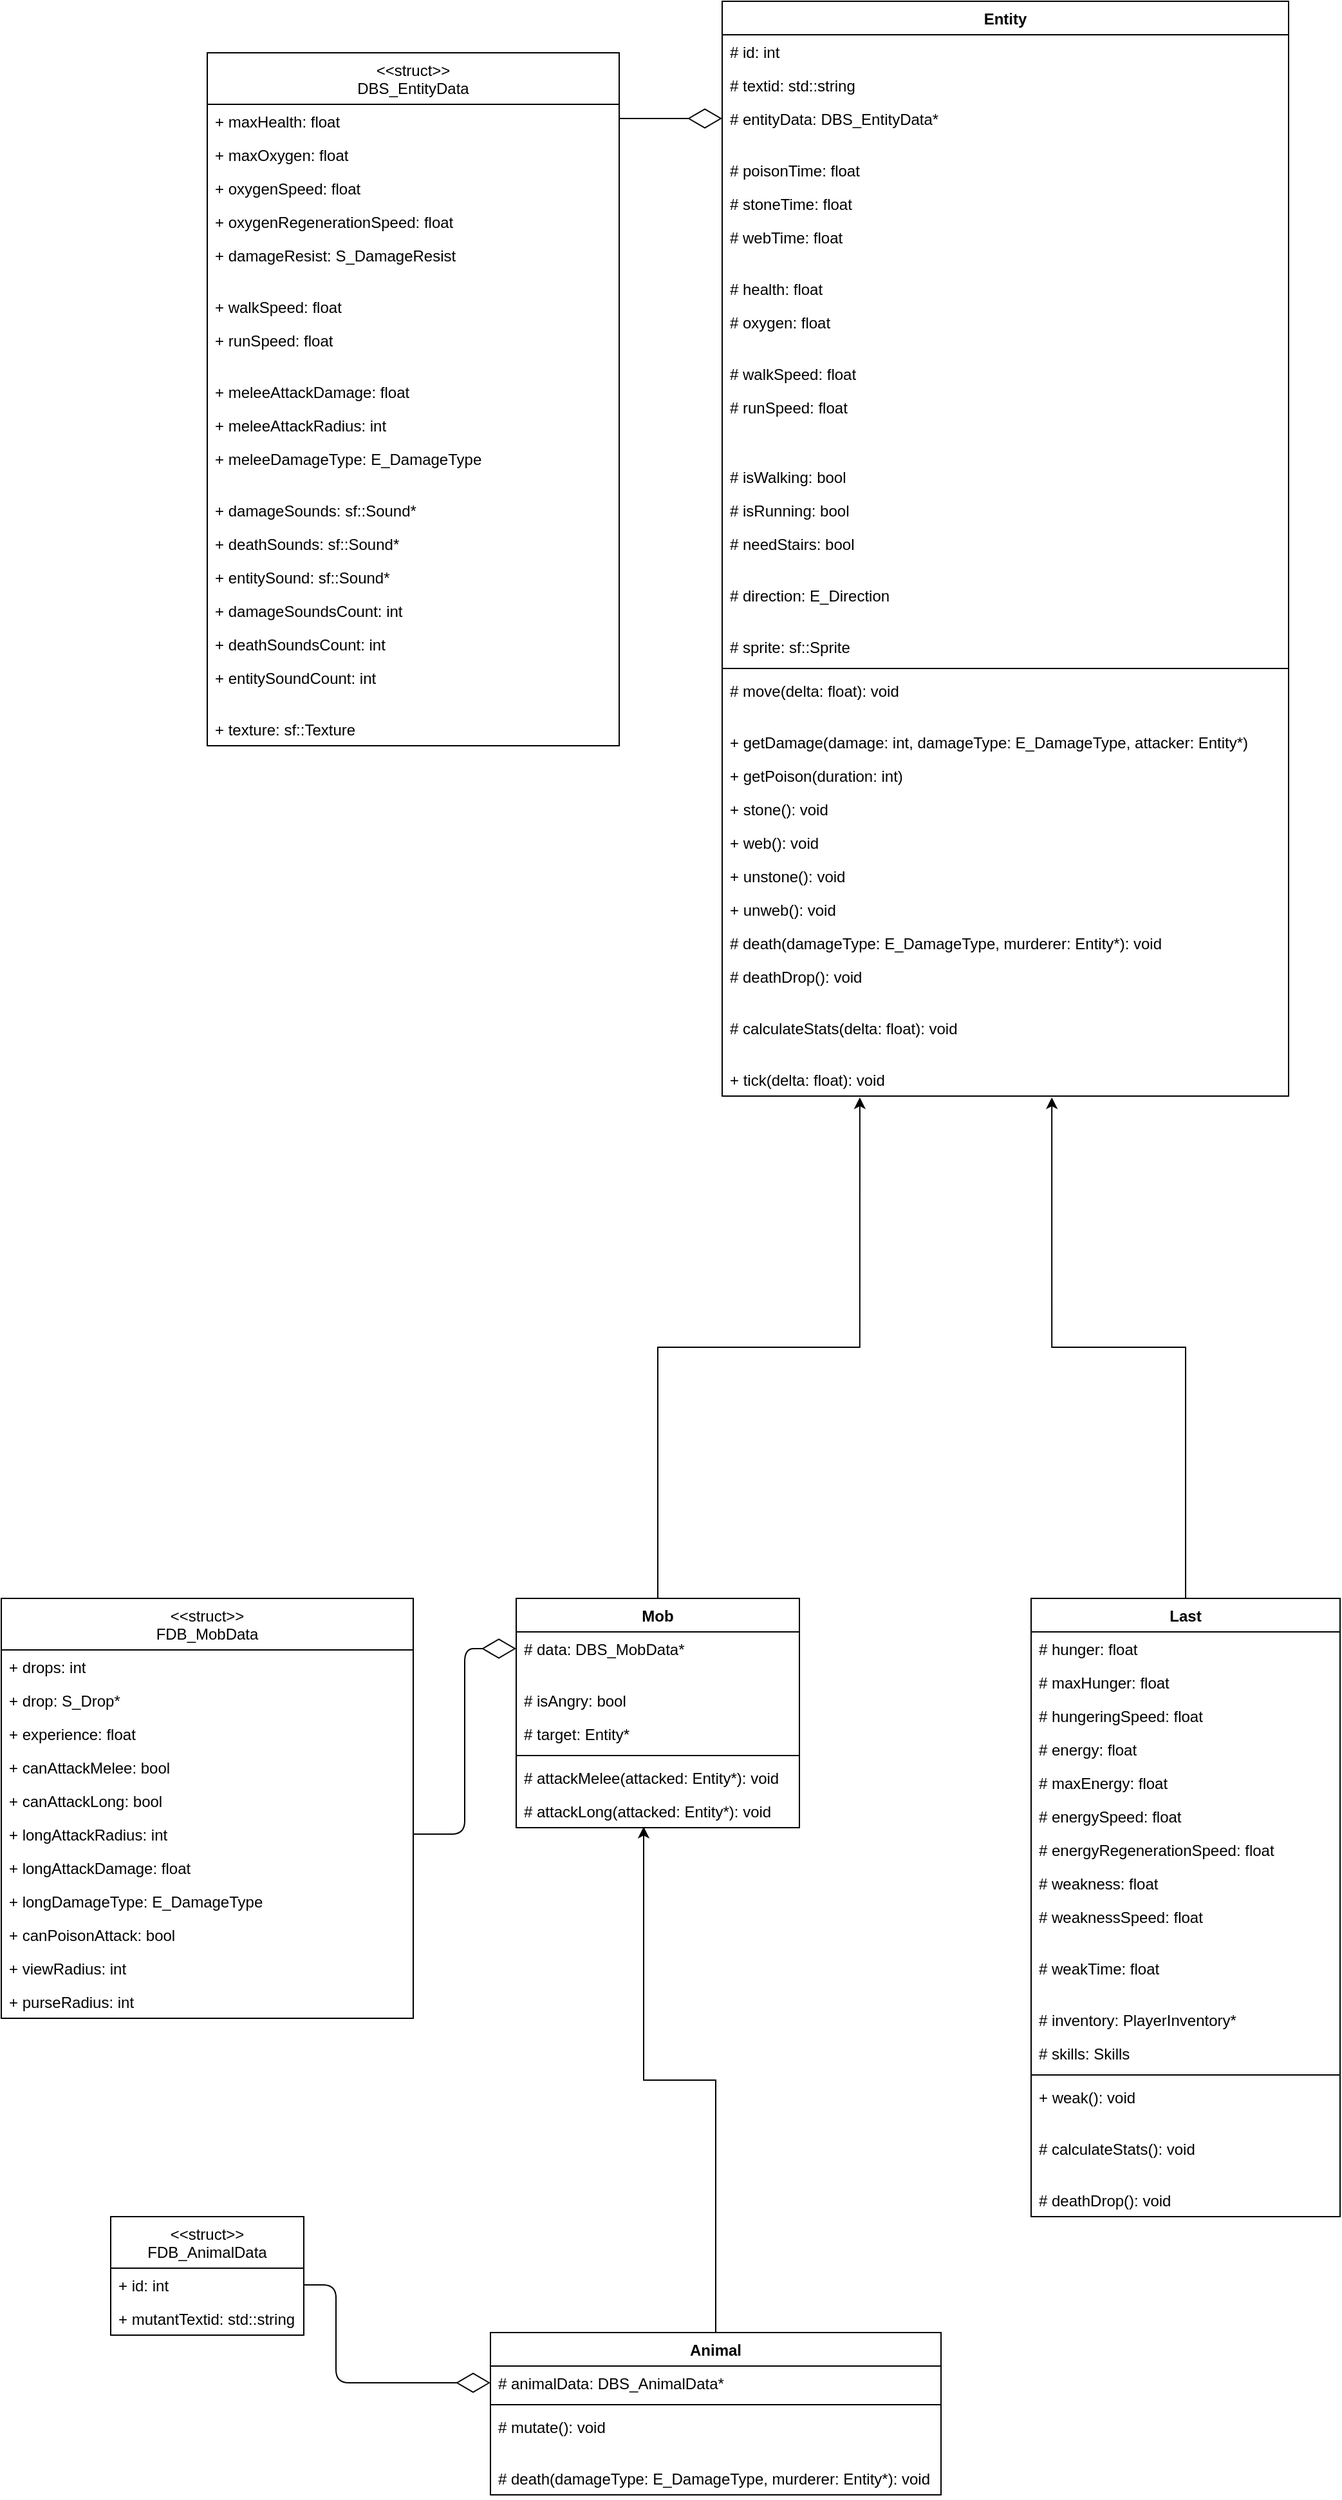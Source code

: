 <mxfile version="12.9.9" type="device" pages="3"><diagram id="_9gddcBnUzKAtEYIfAxv" name="Entity"><mxGraphModel dx="2121" dy="591" grid="1" gridSize="10" guides="1" tooltips="1" connect="1" arrows="1" fold="1" page="1" pageScale="1" pageWidth="827" pageHeight="1169" math="0" shadow="0"><root><mxCell id="0"/><mxCell id="1" parent="0"/><mxCell id="7t-PMfstpezNoTPkG2zE-1" value="Entity" style="swimlane;fontStyle=1;align=center;verticalAlign=top;childLayout=stackLayout;horizontal=1;startSize=26;horizontalStack=0;resizeParent=1;resizeParentMax=0;resizeLast=0;collapsible=1;marginBottom=0;" parent="1" vertex="1"><mxGeometry x="320" y="160" width="440" height="850" as="geometry"><mxRectangle x="320" y="160" width="70" height="26" as="alternateBounds"/></mxGeometry></mxCell><mxCell id="hd_nXquDpJFemwTDc_3k-4" value="# id: int" style="text;strokeColor=none;fillColor=none;align=left;verticalAlign=top;spacingLeft=4;spacingRight=4;overflow=hidden;rotatable=0;points=[[0,0.5],[1,0.5]];portConstraint=eastwest;" parent="7t-PMfstpezNoTPkG2zE-1" vertex="1"><mxGeometry y="26" width="440" height="26" as="geometry"/></mxCell><mxCell id="hd_nXquDpJFemwTDc_3k-5" value="# textid: std::string" style="text;strokeColor=none;fillColor=none;align=left;verticalAlign=top;spacingLeft=4;spacingRight=4;overflow=hidden;rotatable=0;points=[[0,0.5],[1,0.5]];portConstraint=eastwest;" parent="7t-PMfstpezNoTPkG2zE-1" vertex="1"><mxGeometry y="52" width="440" height="26" as="geometry"/></mxCell><mxCell id="hd_nXquDpJFemwTDc_3k-8" value="# entityData: DBS_EntityData*" style="text;strokeColor=none;fillColor=none;align=left;verticalAlign=top;spacingLeft=4;spacingRight=4;overflow=hidden;rotatable=0;points=[[0,0.5],[1,0.5]];portConstraint=eastwest;" parent="7t-PMfstpezNoTPkG2zE-1" vertex="1"><mxGeometry y="78" width="440" height="26" as="geometry"/></mxCell><mxCell id="hd_nXquDpJFemwTDc_3k-6" value="" style="text;strokeColor=none;fillColor=none;align=left;verticalAlign=middle;spacingTop=-1;spacingLeft=4;spacingRight=4;rotatable=0;labelPosition=right;points=[];portConstraint=eastwest;" parent="7t-PMfstpezNoTPkG2zE-1" vertex="1"><mxGeometry y="104" width="440" height="14" as="geometry"/></mxCell><mxCell id="hd_nXquDpJFemwTDc_3k-7" value="# poisonTime: float" style="text;strokeColor=none;fillColor=none;align=left;verticalAlign=top;spacingLeft=4;spacingRight=4;overflow=hidden;rotatable=0;points=[[0,0.5],[1,0.5]];portConstraint=eastwest;" parent="7t-PMfstpezNoTPkG2zE-1" vertex="1"><mxGeometry y="118" width="440" height="26" as="geometry"/></mxCell><mxCell id="NjON-T6MCV3ADSHAIsuZ-22" value="# stoneTime: float" style="text;strokeColor=none;fillColor=none;align=left;verticalAlign=top;spacingLeft=4;spacingRight=4;overflow=hidden;rotatable=0;points=[[0,0.5],[1,0.5]];portConstraint=eastwest;" parent="7t-PMfstpezNoTPkG2zE-1" vertex="1"><mxGeometry y="144" width="440" height="26" as="geometry"/></mxCell><mxCell id="NjON-T6MCV3ADSHAIsuZ-23" value="# webTime: float" style="text;strokeColor=none;fillColor=none;align=left;verticalAlign=top;spacingLeft=4;spacingRight=4;overflow=hidden;rotatable=0;points=[[0,0.5],[1,0.5]];portConstraint=eastwest;" parent="7t-PMfstpezNoTPkG2zE-1" vertex="1"><mxGeometry y="170" width="440" height="26" as="geometry"/></mxCell><mxCell id="hd_nXquDpJFemwTDc_3k-9" value="" style="text;strokeColor=none;fillColor=none;align=left;verticalAlign=middle;spacingTop=-1;spacingLeft=4;spacingRight=4;rotatable=0;labelPosition=right;points=[];portConstraint=eastwest;" parent="7t-PMfstpezNoTPkG2zE-1" vertex="1"><mxGeometry y="196" width="440" height="14" as="geometry"/></mxCell><mxCell id="hd_nXquDpJFemwTDc_3k-12" value="# health: float" style="text;strokeColor=none;fillColor=none;align=left;verticalAlign=top;spacingLeft=4;spacingRight=4;overflow=hidden;rotatable=0;points=[[0,0.5],[1,0.5]];portConstraint=eastwest;" parent="7t-PMfstpezNoTPkG2zE-1" vertex="1"><mxGeometry y="210" width="440" height="26" as="geometry"/></mxCell><mxCell id="hd_nXquDpJFemwTDc_3k-13" value="# oxygen: float" style="text;strokeColor=none;fillColor=none;align=left;verticalAlign=top;spacingLeft=4;spacingRight=4;overflow=hidden;rotatable=0;points=[[0,0.5],[1,0.5]];portConstraint=eastwest;" parent="7t-PMfstpezNoTPkG2zE-1" vertex="1"><mxGeometry y="236" width="440" height="26" as="geometry"/></mxCell><mxCell id="hd_nXquDpJFemwTDc_3k-18" value="" style="text;strokeColor=none;fillColor=none;align=left;verticalAlign=middle;spacingTop=-1;spacingLeft=4;spacingRight=4;rotatable=0;labelPosition=right;points=[];portConstraint=eastwest;" parent="7t-PMfstpezNoTPkG2zE-1" vertex="1"><mxGeometry y="262" width="440" height="14" as="geometry"/></mxCell><mxCell id="hd_nXquDpJFemwTDc_3k-19" value="# walkSpeed: float" style="text;strokeColor=none;fillColor=none;align=left;verticalAlign=top;spacingLeft=4;spacingRight=4;overflow=hidden;rotatable=0;points=[[0,0.5],[1,0.5]];portConstraint=eastwest;" parent="7t-PMfstpezNoTPkG2zE-1" vertex="1"><mxGeometry y="276" width="440" height="26" as="geometry"/></mxCell><mxCell id="hd_nXquDpJFemwTDc_3k-20" value="# runSpeed: float" style="text;strokeColor=none;fillColor=none;align=left;verticalAlign=top;spacingLeft=4;spacingRight=4;overflow=hidden;rotatable=0;points=[[0,0.5],[1,0.5]];portConstraint=eastwest;" parent="7t-PMfstpezNoTPkG2zE-1" vertex="1"><mxGeometry y="302" width="440" height="26" as="geometry"/></mxCell><mxCell id="hd_nXquDpJFemwTDc_3k-21" value="" style="text;strokeColor=none;fillColor=none;align=left;verticalAlign=middle;spacingTop=-1;spacingLeft=4;spacingRight=4;rotatable=0;labelPosition=right;points=[];portConstraint=eastwest;" parent="7t-PMfstpezNoTPkG2zE-1" vertex="1"><mxGeometry y="328" width="440" height="14" as="geometry"/></mxCell><mxCell id="hd_nXquDpJFemwTDc_3k-24" value="" style="text;strokeColor=none;fillColor=none;align=left;verticalAlign=middle;spacingTop=-1;spacingLeft=4;spacingRight=4;rotatable=0;labelPosition=right;points=[];portConstraint=eastwest;" parent="7t-PMfstpezNoTPkG2zE-1" vertex="1"><mxGeometry y="342" width="440" height="14" as="geometry"/></mxCell><mxCell id="hd_nXquDpJFemwTDc_3k-23" value="# isWalking: bool" style="text;strokeColor=none;fillColor=none;align=left;verticalAlign=top;spacingLeft=4;spacingRight=4;overflow=hidden;rotatable=0;points=[[0,0.5],[1,0.5]];portConstraint=eastwest;" parent="7t-PMfstpezNoTPkG2zE-1" vertex="1"><mxGeometry y="356" width="440" height="26" as="geometry"/></mxCell><mxCell id="hd_nXquDpJFemwTDc_3k-25" value="# isRunning: bool" style="text;strokeColor=none;fillColor=none;align=left;verticalAlign=top;spacingLeft=4;spacingRight=4;overflow=hidden;rotatable=0;points=[[0,0.5],[1,0.5]];portConstraint=eastwest;" parent="7t-PMfstpezNoTPkG2zE-1" vertex="1"><mxGeometry y="382" width="440" height="26" as="geometry"/></mxCell><mxCell id="hd_nXquDpJFemwTDc_3k-26" value="# needStairs: bool" style="text;strokeColor=none;fillColor=none;align=left;verticalAlign=top;spacingLeft=4;spacingRight=4;overflow=hidden;rotatable=0;points=[[0,0.5],[1,0.5]];portConstraint=eastwest;" parent="7t-PMfstpezNoTPkG2zE-1" vertex="1"><mxGeometry y="408" width="440" height="26" as="geometry"/></mxCell><mxCell id="hd_nXquDpJFemwTDc_3k-27" value="" style="text;strokeColor=none;fillColor=none;align=left;verticalAlign=middle;spacingTop=-1;spacingLeft=4;spacingRight=4;rotatable=0;labelPosition=right;points=[];portConstraint=eastwest;" parent="7t-PMfstpezNoTPkG2zE-1" vertex="1"><mxGeometry y="434" width="440" height="14" as="geometry"/></mxCell><mxCell id="hd_nXquDpJFemwTDc_3k-31" value="# direction: E_Direction" style="text;strokeColor=none;fillColor=none;align=left;verticalAlign=top;spacingLeft=4;spacingRight=4;overflow=hidden;rotatable=0;points=[[0,0.5],[1,0.5]];portConstraint=eastwest;" parent="7t-PMfstpezNoTPkG2zE-1" vertex="1"><mxGeometry y="448" width="440" height="26" as="geometry"/></mxCell><mxCell id="hd_nXquDpJFemwTDc_3k-33" value="" style="text;strokeColor=none;fillColor=none;align=left;verticalAlign=middle;spacingTop=-1;spacingLeft=4;spacingRight=4;rotatable=0;labelPosition=right;points=[];portConstraint=eastwest;" parent="7t-PMfstpezNoTPkG2zE-1" vertex="1"><mxGeometry y="474" width="440" height="14" as="geometry"/></mxCell><mxCell id="hd_nXquDpJFemwTDc_3k-39" value="# sprite: sf::Sprite" style="text;strokeColor=none;fillColor=none;align=left;verticalAlign=top;spacingLeft=4;spacingRight=4;overflow=hidden;rotatable=0;points=[[0,0.5],[1,0.5]];portConstraint=eastwest;" parent="7t-PMfstpezNoTPkG2zE-1" vertex="1"><mxGeometry y="488" width="440" height="26" as="geometry"/></mxCell><mxCell id="7t-PMfstpezNoTPkG2zE-3" value="" style="line;strokeWidth=1;fillColor=none;align=left;verticalAlign=middle;spacingTop=-1;spacingLeft=3;spacingRight=3;rotatable=0;labelPosition=right;points=[];portConstraint=eastwest;" parent="7t-PMfstpezNoTPkG2zE-1" vertex="1"><mxGeometry y="514" width="440" height="8" as="geometry"/></mxCell><mxCell id="hd_nXquDpJFemwTDc_3k-40" value="# move(delta: float): void" style="text;strokeColor=none;fillColor=none;align=left;verticalAlign=top;spacingLeft=4;spacingRight=4;overflow=hidden;rotatable=0;points=[[0,0.5],[1,0.5]];portConstraint=eastwest;" parent="7t-PMfstpezNoTPkG2zE-1" vertex="1"><mxGeometry y="522" width="440" height="26" as="geometry"/></mxCell><mxCell id="hd_nXquDpJFemwTDc_3k-41" value="" style="text;strokeColor=none;fillColor=none;align=left;verticalAlign=middle;spacingTop=-1;spacingLeft=4;spacingRight=4;rotatable=0;labelPosition=right;points=[];portConstraint=eastwest;" parent="7t-PMfstpezNoTPkG2zE-1" vertex="1"><mxGeometry y="548" width="440" height="14" as="geometry"/></mxCell><mxCell id="hd_nXquDpJFemwTDc_3k-42" value="+ getDamage(damage: int, damageType: E_DamageType, attacker: Entity*)" style="text;strokeColor=none;fillColor=none;align=left;verticalAlign=top;spacingLeft=4;spacingRight=4;overflow=hidden;rotatable=0;points=[[0,0.5],[1,0.5]];portConstraint=eastwest;" parent="7t-PMfstpezNoTPkG2zE-1" vertex="1"><mxGeometry y="562" width="440" height="26" as="geometry"/></mxCell><mxCell id="hd_nXquDpJFemwTDc_3k-43" value="+ getPoison(duration: int)" style="text;strokeColor=none;fillColor=none;align=left;verticalAlign=top;spacingLeft=4;spacingRight=4;overflow=hidden;rotatable=0;points=[[0,0.5],[1,0.5]];portConstraint=eastwest;" parent="7t-PMfstpezNoTPkG2zE-1" vertex="1"><mxGeometry y="588" width="440" height="26" as="geometry"/></mxCell><mxCell id="hd_nXquDpJFemwTDc_3k-45" value="+ stone(): void" style="text;strokeColor=none;fillColor=none;align=left;verticalAlign=top;spacingLeft=4;spacingRight=4;overflow=hidden;rotatable=0;points=[[0,0.5],[1,0.5]];portConstraint=eastwest;" parent="7t-PMfstpezNoTPkG2zE-1" vertex="1"><mxGeometry y="614" width="440" height="26" as="geometry"/></mxCell><mxCell id="hd_nXquDpJFemwTDc_3k-46" value="+ web(): void" style="text;strokeColor=none;fillColor=none;align=left;verticalAlign=top;spacingLeft=4;spacingRight=4;overflow=hidden;rotatable=0;points=[[0,0.5],[1,0.5]];portConstraint=eastwest;" parent="7t-PMfstpezNoTPkG2zE-1" vertex="1"><mxGeometry y="640" width="440" height="26" as="geometry"/></mxCell><mxCell id="hd_nXquDpJFemwTDc_3k-47" value="+ unstone(): void" style="text;strokeColor=none;fillColor=none;align=left;verticalAlign=top;spacingLeft=4;spacingRight=4;overflow=hidden;rotatable=0;points=[[0,0.5],[1,0.5]];portConstraint=eastwest;" parent="7t-PMfstpezNoTPkG2zE-1" vertex="1"><mxGeometry y="666" width="440" height="26" as="geometry"/></mxCell><mxCell id="hd_nXquDpJFemwTDc_3k-48" value="+ unweb(): void" style="text;strokeColor=none;fillColor=none;align=left;verticalAlign=top;spacingLeft=4;spacingRight=4;overflow=hidden;rotatable=0;points=[[0,0.5],[1,0.5]];portConstraint=eastwest;" parent="7t-PMfstpezNoTPkG2zE-1" vertex="1"><mxGeometry y="692" width="440" height="26" as="geometry"/></mxCell><mxCell id="hd_nXquDpJFemwTDc_3k-49" value="# death(damageType: E_DamageType, murderer: Entity*): void" style="text;strokeColor=none;fillColor=none;align=left;verticalAlign=top;spacingLeft=4;spacingRight=4;overflow=hidden;rotatable=0;points=[[0,0.5],[1,0.5]];portConstraint=eastwest;" parent="7t-PMfstpezNoTPkG2zE-1" vertex="1"><mxGeometry y="718" width="440" height="26" as="geometry"/></mxCell><mxCell id="hd_nXquDpJFemwTDc_3k-50" value="# deathDrop(): void" style="text;strokeColor=none;fillColor=none;align=left;verticalAlign=top;spacingLeft=4;spacingRight=4;overflow=hidden;rotatable=0;points=[[0,0.5],[1,0.5]];portConstraint=eastwest;" parent="7t-PMfstpezNoTPkG2zE-1" vertex="1"><mxGeometry y="744" width="440" height="26" as="geometry"/></mxCell><mxCell id="hd_nXquDpJFemwTDc_3k-52" value="" style="text;strokeColor=none;fillColor=none;align=left;verticalAlign=middle;spacingTop=-1;spacingLeft=4;spacingRight=4;rotatable=0;labelPosition=right;points=[];portConstraint=eastwest;" parent="7t-PMfstpezNoTPkG2zE-1" vertex="1"><mxGeometry y="770" width="440" height="14" as="geometry"/></mxCell><mxCell id="hd_nXquDpJFemwTDc_3k-72" value="# calculateStats(delta: float): void" style="text;strokeColor=none;fillColor=none;align=left;verticalAlign=top;spacingLeft=4;spacingRight=4;overflow=hidden;rotatable=0;points=[[0,0.5],[1,0.5]];portConstraint=eastwest;" parent="7t-PMfstpezNoTPkG2zE-1" vertex="1"><mxGeometry y="784" width="440" height="26" as="geometry"/></mxCell><mxCell id="NjON-T6MCV3ADSHAIsuZ-20" value="" style="text;strokeColor=none;fillColor=none;align=left;verticalAlign=middle;spacingTop=-1;spacingLeft=4;spacingRight=4;rotatable=0;labelPosition=right;points=[];portConstraint=eastwest;" parent="7t-PMfstpezNoTPkG2zE-1" vertex="1"><mxGeometry y="810" width="440" height="14" as="geometry"/></mxCell><mxCell id="NjON-T6MCV3ADSHAIsuZ-21" value="+ tick(delta: float): void" style="text;strokeColor=none;fillColor=none;align=left;verticalAlign=top;spacingLeft=4;spacingRight=4;overflow=hidden;rotatable=0;points=[[0,0.5],[1,0.5]];portConstraint=eastwest;" parent="7t-PMfstpezNoTPkG2zE-1" vertex="1"><mxGeometry y="824" width="440" height="26" as="geometry"/></mxCell><mxCell id="hd_nXquDpJFemwTDc_3k-68" style="edgeStyle=orthogonalEdgeStyle;rounded=0;orthogonalLoop=1;jettySize=auto;html=1;entryX=0.582;entryY=1.038;entryDx=0;entryDy=0;entryPerimeter=0;" parent="1" source="CssJKFhs9q9UilkPrXlm-1" target="NjON-T6MCV3ADSHAIsuZ-21" edge="1"><mxGeometry relative="1" as="geometry"><mxPoint x="576" y="1060" as="targetPoint"/></mxGeometry></mxCell><mxCell id="NjON-T6MCV3ADSHAIsuZ-1" value="&lt;&lt;struct&gt;&gt;&#10;DBS_EntityData" style="swimlane;fontStyle=0;childLayout=stackLayout;horizontal=1;startSize=40;fillColor=none;horizontalStack=0;resizeParent=1;resizeParentMax=0;resizeLast=0;collapsible=1;marginBottom=0;" parent="1" vertex="1"><mxGeometry x="-80" y="200" width="320" height="538" as="geometry"/></mxCell><mxCell id="NjON-T6MCV3ADSHAIsuZ-2" value="+ maxHealth: float" style="text;strokeColor=none;fillColor=none;align=left;verticalAlign=top;spacingLeft=4;spacingRight=4;overflow=hidden;rotatable=0;points=[[0,0.5],[1,0.5]];portConstraint=eastwest;" parent="NjON-T6MCV3ADSHAIsuZ-1" vertex="1"><mxGeometry y="40" width="320" height="26" as="geometry"/></mxCell><mxCell id="NjON-T6MCV3ADSHAIsuZ-3" value="+ maxOxygen: float" style="text;strokeColor=none;fillColor=none;align=left;verticalAlign=top;spacingLeft=4;spacingRight=4;overflow=hidden;rotatable=0;points=[[0,0.5],[1,0.5]];portConstraint=eastwest;" parent="NjON-T6MCV3ADSHAIsuZ-1" vertex="1"><mxGeometry y="66" width="320" height="26" as="geometry"/></mxCell><mxCell id="NjON-T6MCV3ADSHAIsuZ-4" value="+ oxygenSpeed: float" style="text;strokeColor=none;fillColor=none;align=left;verticalAlign=top;spacingLeft=4;spacingRight=4;overflow=hidden;rotatable=0;points=[[0,0.5],[1,0.5]];portConstraint=eastwest;" parent="NjON-T6MCV3ADSHAIsuZ-1" vertex="1"><mxGeometry y="92" width="320" height="26" as="geometry"/></mxCell><mxCell id="NjON-T6MCV3ADSHAIsuZ-5" value="+ oxygenRegenerationSpeed: float" style="text;strokeColor=none;fillColor=none;align=left;verticalAlign=top;spacingLeft=4;spacingRight=4;overflow=hidden;rotatable=0;points=[[0,0.5],[1,0.5]];portConstraint=eastwest;" parent="NjON-T6MCV3ADSHAIsuZ-1" vertex="1"><mxGeometry y="118" width="320" height="26" as="geometry"/></mxCell><mxCell id="NjON-T6MCV3ADSHAIsuZ-6" value="+ damageResist: S_DamageResist" style="text;strokeColor=none;fillColor=none;align=left;verticalAlign=top;spacingLeft=4;spacingRight=4;overflow=hidden;rotatable=0;points=[[0,0.5],[1,0.5]];portConstraint=eastwest;" parent="NjON-T6MCV3ADSHAIsuZ-1" vertex="1"><mxGeometry y="144" width="320" height="26" as="geometry"/></mxCell><mxCell id="NjON-T6MCV3ADSHAIsuZ-13" value="" style="text;strokeColor=none;fillColor=none;align=left;verticalAlign=middle;spacingTop=-1;spacingLeft=4;spacingRight=4;rotatable=0;labelPosition=right;points=[];portConstraint=eastwest;" parent="NjON-T6MCV3ADSHAIsuZ-1" vertex="1"><mxGeometry y="170" width="320" height="14" as="geometry"/></mxCell><mxCell id="NjON-T6MCV3ADSHAIsuZ-7" value="+ walkSpeed: float" style="text;strokeColor=none;fillColor=none;align=left;verticalAlign=top;spacingLeft=4;spacingRight=4;overflow=hidden;rotatable=0;points=[[0,0.5],[1,0.5]];portConstraint=eastwest;" parent="NjON-T6MCV3ADSHAIsuZ-1" vertex="1"><mxGeometry y="184" width="320" height="26" as="geometry"/></mxCell><mxCell id="NjON-T6MCV3ADSHAIsuZ-8" value="+ runSpeed: float" style="text;strokeColor=none;fillColor=none;align=left;verticalAlign=top;spacingLeft=4;spacingRight=4;overflow=hidden;rotatable=0;points=[[0,0.5],[1,0.5]];portConstraint=eastwest;" parent="NjON-T6MCV3ADSHAIsuZ-1" vertex="1"><mxGeometry y="210" width="320" height="26" as="geometry"/></mxCell><mxCell id="NjON-T6MCV3ADSHAIsuZ-14" value="" style="text;strokeColor=none;fillColor=none;align=left;verticalAlign=middle;spacingTop=-1;spacingLeft=4;spacingRight=4;rotatable=0;labelPosition=right;points=[];portConstraint=eastwest;" parent="NjON-T6MCV3ADSHAIsuZ-1" vertex="1"><mxGeometry y="236" width="320" height="14" as="geometry"/></mxCell><mxCell id="NjON-T6MCV3ADSHAIsuZ-9" value="+ meleeAttackDamage: float" style="text;strokeColor=none;fillColor=none;align=left;verticalAlign=top;spacingLeft=4;spacingRight=4;overflow=hidden;rotatable=0;points=[[0,0.5],[1,0.5]];portConstraint=eastwest;" parent="NjON-T6MCV3ADSHAIsuZ-1" vertex="1"><mxGeometry y="250" width="320" height="26" as="geometry"/></mxCell><mxCell id="ve8ZLu9y7T4b4Ra7RAJk-6" value="+ meleeAttackRadius: int" style="text;strokeColor=none;fillColor=none;align=left;verticalAlign=top;spacingLeft=4;spacingRight=4;overflow=hidden;rotatable=0;points=[[0,0.5],[1,0.5]];portConstraint=eastwest;" parent="NjON-T6MCV3ADSHAIsuZ-1" vertex="1"><mxGeometry y="276" width="320" height="26" as="geometry"/></mxCell><mxCell id="ve8ZLu9y7T4b4Ra7RAJk-7" value="+ meleeDamageType: E_DamageType" style="text;strokeColor=none;fillColor=none;align=left;verticalAlign=top;spacingLeft=4;spacingRight=4;overflow=hidden;rotatable=0;points=[[0,0.5],[1,0.5]];portConstraint=eastwest;" parent="NjON-T6MCV3ADSHAIsuZ-1" vertex="1"><mxGeometry y="302" width="320" height="26" as="geometry"/></mxCell><mxCell id="NjON-T6MCV3ADSHAIsuZ-15" value="" style="text;strokeColor=none;fillColor=none;align=left;verticalAlign=middle;spacingTop=-1;spacingLeft=4;spacingRight=4;rotatable=0;labelPosition=right;points=[];portConstraint=eastwest;" parent="NjON-T6MCV3ADSHAIsuZ-1" vertex="1"><mxGeometry y="328" width="320" height="14" as="geometry"/></mxCell><mxCell id="NjON-T6MCV3ADSHAIsuZ-10" value="+ damageSounds: sf::Sound*" style="text;strokeColor=none;fillColor=none;align=left;verticalAlign=top;spacingLeft=4;spacingRight=4;overflow=hidden;rotatable=0;points=[[0,0.5],[1,0.5]];portConstraint=eastwest;" parent="NjON-T6MCV3ADSHAIsuZ-1" vertex="1"><mxGeometry y="342" width="320" height="26" as="geometry"/></mxCell><mxCell id="NjON-T6MCV3ADSHAIsuZ-11" value="+ deathSounds: sf::Sound*" style="text;strokeColor=none;fillColor=none;align=left;verticalAlign=top;spacingLeft=4;spacingRight=4;overflow=hidden;rotatable=0;points=[[0,0.5],[1,0.5]];portConstraint=eastwest;" parent="NjON-T6MCV3ADSHAIsuZ-1" vertex="1"><mxGeometry y="368" width="320" height="26" as="geometry"/></mxCell><mxCell id="NjON-T6MCV3ADSHAIsuZ-12" value="+ entitySound: sf::Sound*" style="text;strokeColor=none;fillColor=none;align=left;verticalAlign=top;spacingLeft=4;spacingRight=4;overflow=hidden;rotatable=0;points=[[0,0.5],[1,0.5]];portConstraint=eastwest;" parent="NjON-T6MCV3ADSHAIsuZ-1" vertex="1"><mxGeometry y="394" width="320" height="26" as="geometry"/></mxCell><mxCell id="NjON-T6MCV3ADSHAIsuZ-16" value="+ damageSoundsCount: int" style="text;strokeColor=none;fillColor=none;align=left;verticalAlign=top;spacingLeft=4;spacingRight=4;overflow=hidden;rotatable=0;points=[[0,0.5],[1,0.5]];portConstraint=eastwest;" parent="NjON-T6MCV3ADSHAIsuZ-1" vertex="1"><mxGeometry y="420" width="320" height="26" as="geometry"/></mxCell><mxCell id="NjON-T6MCV3ADSHAIsuZ-18" value="+ deathSoundsCount: int" style="text;strokeColor=none;fillColor=none;align=left;verticalAlign=top;spacingLeft=4;spacingRight=4;overflow=hidden;rotatable=0;points=[[0,0.5],[1,0.5]];portConstraint=eastwest;" parent="NjON-T6MCV3ADSHAIsuZ-1" vertex="1"><mxGeometry y="446" width="320" height="26" as="geometry"/></mxCell><mxCell id="NjON-T6MCV3ADSHAIsuZ-17" value="+ entitySoundCount: int" style="text;strokeColor=none;fillColor=none;align=left;verticalAlign=top;spacingLeft=4;spacingRight=4;overflow=hidden;rotatable=0;points=[[0,0.5],[1,0.5]];portConstraint=eastwest;" parent="NjON-T6MCV3ADSHAIsuZ-1" vertex="1"><mxGeometry y="472" width="320" height="26" as="geometry"/></mxCell><mxCell id="ve8ZLu9y7T4b4Ra7RAJk-1" value="" style="text;strokeColor=none;fillColor=none;align=left;verticalAlign=middle;spacingTop=-1;spacingLeft=4;spacingRight=4;rotatable=0;labelPosition=right;points=[];portConstraint=eastwest;" parent="NjON-T6MCV3ADSHAIsuZ-1" vertex="1"><mxGeometry y="498" width="320" height="14" as="geometry"/></mxCell><mxCell id="ve8ZLu9y7T4b4Ra7RAJk-2" value="+ texture: sf::Texture" style="text;strokeColor=none;fillColor=none;align=left;verticalAlign=top;spacingLeft=4;spacingRight=4;overflow=hidden;rotatable=0;points=[[0,0.5],[1,0.5]];portConstraint=eastwest;" parent="NjON-T6MCV3ADSHAIsuZ-1" vertex="1"><mxGeometry y="512" width="320" height="26" as="geometry"/></mxCell><mxCell id="CssJKFhs9q9UilkPrXlm-1" value="Last" style="swimlane;fontStyle=1;align=center;verticalAlign=top;childLayout=stackLayout;horizontal=1;startSize=26;horizontalStack=0;resizeParent=1;resizeParentMax=0;resizeLast=0;collapsible=1;marginBottom=0;" parent="1" vertex="1"><mxGeometry x="560" y="1400" width="240" height="480" as="geometry"><mxRectangle x="560" y="1400" width="60" height="26" as="alternateBounds"/></mxGeometry></mxCell><mxCell id="hd_nXquDpJFemwTDc_3k-54" value="# hunger: float" style="text;strokeColor=none;fillColor=none;align=left;verticalAlign=top;spacingLeft=4;spacingRight=4;overflow=hidden;rotatable=0;points=[[0,0.5],[1,0.5]];portConstraint=eastwest;" parent="CssJKFhs9q9UilkPrXlm-1" vertex="1"><mxGeometry y="26" width="240" height="26" as="geometry"/></mxCell><mxCell id="hd_nXquDpJFemwTDc_3k-56" value="# maxHunger: float" style="text;strokeColor=none;fillColor=none;align=left;verticalAlign=top;spacingLeft=4;spacingRight=4;overflow=hidden;rotatable=0;points=[[0,0.5],[1,0.5]];portConstraint=eastwest;" parent="CssJKFhs9q9UilkPrXlm-1" vertex="1"><mxGeometry y="52" width="240" height="26" as="geometry"/></mxCell><mxCell id="hd_nXquDpJFemwTDc_3k-59" value="# hungeringSpeed: float" style="text;strokeColor=none;fillColor=none;align=left;verticalAlign=top;spacingLeft=4;spacingRight=4;overflow=hidden;rotatable=0;points=[[0,0.5],[1,0.5]];portConstraint=eastwest;" parent="CssJKFhs9q9UilkPrXlm-1" vertex="1"><mxGeometry y="78" width="240" height="26" as="geometry"/></mxCell><mxCell id="hd_nXquDpJFemwTDc_3k-55" value="# energy: float" style="text;strokeColor=none;fillColor=none;align=left;verticalAlign=top;spacingLeft=4;spacingRight=4;overflow=hidden;rotatable=0;points=[[0,0.5],[1,0.5]];portConstraint=eastwest;" parent="CssJKFhs9q9UilkPrXlm-1" vertex="1"><mxGeometry y="104" width="240" height="26" as="geometry"/></mxCell><mxCell id="hd_nXquDpJFemwTDc_3k-58" value="# maxEnergy: float" style="text;strokeColor=none;fillColor=none;align=left;verticalAlign=top;spacingLeft=4;spacingRight=4;overflow=hidden;rotatable=0;points=[[0,0.5],[1,0.5]];portConstraint=eastwest;" parent="CssJKFhs9q9UilkPrXlm-1" vertex="1"><mxGeometry y="130" width="240" height="26" as="geometry"/></mxCell><mxCell id="hd_nXquDpJFemwTDc_3k-60" value="# energySpeed: float" style="text;strokeColor=none;fillColor=none;align=left;verticalAlign=top;spacingLeft=4;spacingRight=4;overflow=hidden;rotatable=0;points=[[0,0.5],[1,0.5]];portConstraint=eastwest;" parent="CssJKFhs9q9UilkPrXlm-1" vertex="1"><mxGeometry y="156" width="240" height="26" as="geometry"/></mxCell><mxCell id="hd_nXquDpJFemwTDc_3k-62" value="# energyRegenerationSpeed: float" style="text;strokeColor=none;fillColor=none;align=left;verticalAlign=top;spacingLeft=4;spacingRight=4;overflow=hidden;rotatable=0;points=[[0,0.5],[1,0.5]];portConstraint=eastwest;" parent="CssJKFhs9q9UilkPrXlm-1" vertex="1"><mxGeometry y="182" width="240" height="26" as="geometry"/></mxCell><mxCell id="hd_nXquDpJFemwTDc_3k-57" value="# weakness: float" style="text;strokeColor=none;fillColor=none;align=left;verticalAlign=top;spacingLeft=4;spacingRight=4;overflow=hidden;rotatable=0;points=[[0,0.5],[1,0.5]];portConstraint=eastwest;" parent="CssJKFhs9q9UilkPrXlm-1" vertex="1"><mxGeometry y="208" width="240" height="26" as="geometry"/></mxCell><mxCell id="hd_nXquDpJFemwTDc_3k-61" value="# weaknessSpeed: float" style="text;strokeColor=none;fillColor=none;align=left;verticalAlign=top;spacingLeft=4;spacingRight=4;overflow=hidden;rotatable=0;points=[[0,0.5],[1,0.5]];portConstraint=eastwest;" parent="CssJKFhs9q9UilkPrXlm-1" vertex="1"><mxGeometry y="234" width="240" height="26" as="geometry"/></mxCell><mxCell id="NjON-T6MCV3ADSHAIsuZ-24" value="" style="text;strokeColor=none;fillColor=none;align=left;verticalAlign=middle;spacingTop=-1;spacingLeft=4;spacingRight=4;rotatable=0;labelPosition=right;points=[];portConstraint=eastwest;" parent="CssJKFhs9q9UilkPrXlm-1" vertex="1"><mxGeometry y="260" width="240" height="14" as="geometry"/></mxCell><mxCell id="NjON-T6MCV3ADSHAIsuZ-25" value="# weakTime: float" style="text;strokeColor=none;fillColor=none;align=left;verticalAlign=top;spacingLeft=4;spacingRight=4;overflow=hidden;rotatable=0;points=[[0,0.5],[1,0.5]];portConstraint=eastwest;" parent="CssJKFhs9q9UilkPrXlm-1" vertex="1"><mxGeometry y="274" width="240" height="26" as="geometry"/></mxCell><mxCell id="hd_nXquDpJFemwTDc_3k-63" value="" style="text;strokeColor=none;fillColor=none;align=left;verticalAlign=middle;spacingTop=-1;spacingLeft=4;spacingRight=4;rotatable=0;labelPosition=right;points=[];portConstraint=eastwest;" parent="CssJKFhs9q9UilkPrXlm-1" vertex="1"><mxGeometry y="300" width="240" height="14" as="geometry"/></mxCell><mxCell id="hd_nXquDpJFemwTDc_3k-64" value="# inventory: PlayerInventory*" style="text;strokeColor=none;fillColor=none;align=left;verticalAlign=top;spacingLeft=4;spacingRight=4;overflow=hidden;rotatable=0;points=[[0,0.5],[1,0.5]];portConstraint=eastwest;" parent="CssJKFhs9q9UilkPrXlm-1" vertex="1"><mxGeometry y="314" width="240" height="26" as="geometry"/></mxCell><mxCell id="hd_nXquDpJFemwTDc_3k-65" value="# skills: Skills" style="text;strokeColor=none;fillColor=none;align=left;verticalAlign=top;spacingLeft=4;spacingRight=4;overflow=hidden;rotatable=0;points=[[0,0.5],[1,0.5]];portConstraint=eastwest;" parent="CssJKFhs9q9UilkPrXlm-1" vertex="1"><mxGeometry y="340" width="240" height="26" as="geometry"/></mxCell><mxCell id="CssJKFhs9q9UilkPrXlm-3" value="" style="line;strokeWidth=1;fillColor=none;align=left;verticalAlign=middle;spacingTop=-1;spacingLeft=3;spacingRight=3;rotatable=0;labelPosition=right;points=[];portConstraint=eastwest;" parent="CssJKFhs9q9UilkPrXlm-1" vertex="1"><mxGeometry y="366" width="240" height="8" as="geometry"/></mxCell><mxCell id="hd_nXquDpJFemwTDc_3k-73" value="+ weak(): void" style="text;strokeColor=none;fillColor=none;align=left;verticalAlign=top;spacingLeft=4;spacingRight=4;overflow=hidden;rotatable=0;points=[[0,0.5],[1,0.5]];portConstraint=eastwest;" parent="CssJKFhs9q9UilkPrXlm-1" vertex="1"><mxGeometry y="374" width="240" height="26" as="geometry"/></mxCell><mxCell id="hd_nXquDpJFemwTDc_3k-74" value="" style="text;strokeColor=none;fillColor=none;align=left;verticalAlign=middle;spacingTop=-1;spacingLeft=4;spacingRight=4;rotatable=0;labelPosition=right;points=[];portConstraint=eastwest;" parent="CssJKFhs9q9UilkPrXlm-1" vertex="1"><mxGeometry y="400" width="240" height="14" as="geometry"/></mxCell><mxCell id="hd_nXquDpJFemwTDc_3k-75" value="# calculateStats(): void" style="text;strokeColor=none;fillColor=none;align=left;verticalAlign=top;spacingLeft=4;spacingRight=4;overflow=hidden;rotatable=0;points=[[0,0.5],[1,0.5]];portConstraint=eastwest;" parent="CssJKFhs9q9UilkPrXlm-1" vertex="1"><mxGeometry y="414" width="240" height="26" as="geometry"/></mxCell><mxCell id="hd_nXquDpJFemwTDc_3k-76" value="" style="text;strokeColor=none;fillColor=none;align=left;verticalAlign=middle;spacingTop=-1;spacingLeft=4;spacingRight=4;rotatable=0;labelPosition=right;points=[];portConstraint=eastwest;" parent="CssJKFhs9q9UilkPrXlm-1" vertex="1"><mxGeometry y="440" width="240" height="14" as="geometry"/></mxCell><mxCell id="hd_nXquDpJFemwTDc_3k-77" value="# deathDrop(): void" style="text;strokeColor=none;fillColor=none;align=left;verticalAlign=top;spacingLeft=4;spacingRight=4;overflow=hidden;rotatable=0;points=[[0,0.5],[1,0.5]];portConstraint=eastwest;" parent="CssJKFhs9q9UilkPrXlm-1" vertex="1"><mxGeometry y="454" width="240" height="26" as="geometry"/></mxCell><mxCell id="ArutptteiilbTRvIP2GF-9" style="edgeStyle=orthogonalEdgeStyle;rounded=0;orthogonalLoop=1;jettySize=auto;html=1;exitX=0.5;exitY=0;exitDx=0;exitDy=0;entryX=0.243;entryY=1.038;entryDx=0;entryDy=0;entryPerimeter=0;" parent="1" source="ArutptteiilbTRvIP2GF-1" target="NjON-T6MCV3ADSHAIsuZ-21" edge="1"><mxGeometry relative="1" as="geometry"><mxPoint x="427" y="1050" as="targetPoint"/></mxGeometry></mxCell><mxCell id="ArutptteiilbTRvIP2GF-1" value="Mob" style="swimlane;fontStyle=1;align=center;verticalAlign=top;childLayout=stackLayout;horizontal=1;startSize=26;horizontalStack=0;resizeParent=1;resizeParentMax=0;resizeLast=0;collapsible=1;marginBottom=0;" parent="1" vertex="1"><mxGeometry x="160" y="1400" width="220" height="178" as="geometry"/></mxCell><mxCell id="ArutptteiilbTRvIP2GF-2" value="# data: DBS_MobData*" style="text;strokeColor=none;fillColor=none;align=left;verticalAlign=top;spacingLeft=4;spacingRight=4;overflow=hidden;rotatable=0;points=[[0,0.5],[1,0.5]];portConstraint=eastwest;" parent="ArutptteiilbTRvIP2GF-1" vertex="1"><mxGeometry y="26" width="220" height="26" as="geometry"/></mxCell><mxCell id="ArutptteiilbTRvIP2GF-5" value="" style="text;strokeColor=none;fillColor=none;align=left;verticalAlign=middle;spacingTop=-1;spacingLeft=4;spacingRight=4;rotatable=0;labelPosition=right;points=[];portConstraint=eastwest;" parent="ArutptteiilbTRvIP2GF-1" vertex="1"><mxGeometry y="52" width="220" height="14" as="geometry"/></mxCell><mxCell id="ArutptteiilbTRvIP2GF-6" value="# isAngry: bool" style="text;strokeColor=none;fillColor=none;align=left;verticalAlign=top;spacingLeft=4;spacingRight=4;overflow=hidden;rotatable=0;points=[[0,0.5],[1,0.5]];portConstraint=eastwest;" parent="ArutptteiilbTRvIP2GF-1" vertex="1"><mxGeometry y="66" width="220" height="26" as="geometry"/></mxCell><mxCell id="ArutptteiilbTRvIP2GF-7" value="# target: Entity*" style="text;strokeColor=none;fillColor=none;align=left;verticalAlign=top;spacingLeft=4;spacingRight=4;overflow=hidden;rotatable=0;points=[[0,0.5],[1,0.5]];portConstraint=eastwest;" parent="ArutptteiilbTRvIP2GF-1" vertex="1"><mxGeometry y="92" width="220" height="26" as="geometry"/></mxCell><mxCell id="ArutptteiilbTRvIP2GF-3" value="" style="line;strokeWidth=1;fillColor=none;align=left;verticalAlign=middle;spacingTop=-1;spacingLeft=3;spacingRight=3;rotatable=0;labelPosition=right;points=[];portConstraint=eastwest;" parent="ArutptteiilbTRvIP2GF-1" vertex="1"><mxGeometry y="118" width="220" height="8" as="geometry"/></mxCell><mxCell id="ArutptteiilbTRvIP2GF-4" value="# attackMelee(attacked: Entity*): void" style="text;strokeColor=none;fillColor=none;align=left;verticalAlign=top;spacingLeft=4;spacingRight=4;overflow=hidden;rotatable=0;points=[[0,0.5],[1,0.5]];portConstraint=eastwest;" parent="ArutptteiilbTRvIP2GF-1" vertex="1"><mxGeometry y="126" width="220" height="26" as="geometry"/></mxCell><mxCell id="ArutptteiilbTRvIP2GF-8" value="# attackLong(attacked: Entity*): void" style="text;strokeColor=none;fillColor=none;align=left;verticalAlign=top;spacingLeft=4;spacingRight=4;overflow=hidden;rotatable=0;points=[[0,0.5],[1,0.5]];portConstraint=eastwest;" parent="ArutptteiilbTRvIP2GF-1" vertex="1"><mxGeometry y="152" width="220" height="26" as="geometry"/></mxCell><mxCell id="5PjnMEGrvgo6paG95Ifc-1" value="&lt;&lt;struct&gt;&gt;&#10;FDB_MobData" style="swimlane;fontStyle=0;childLayout=stackLayout;horizontal=1;startSize=40;fillColor=none;horizontalStack=0;resizeParent=1;resizeParentMax=0;resizeLast=0;collapsible=1;marginBottom=0;" parent="1" vertex="1"><mxGeometry x="-240" y="1400" width="320" height="326" as="geometry"/></mxCell><mxCell id="ve8ZLu9y7T4b4Ra7RAJk-3" value="+ drops: int" style="text;strokeColor=none;fillColor=none;align=left;verticalAlign=top;spacingLeft=4;spacingRight=4;overflow=hidden;rotatable=0;points=[[0,0.5],[1,0.5]];portConstraint=eastwest;" parent="5PjnMEGrvgo6paG95Ifc-1" vertex="1"><mxGeometry y="40" width="320" height="26" as="geometry"/></mxCell><mxCell id="5PjnMEGrvgo6paG95Ifc-2" value="+ drop: S_Drop*" style="text;strokeColor=none;fillColor=none;align=left;verticalAlign=top;spacingLeft=4;spacingRight=4;overflow=hidden;rotatable=0;points=[[0,0.5],[1,0.5]];portConstraint=eastwest;" parent="5PjnMEGrvgo6paG95Ifc-1" vertex="1"><mxGeometry y="66" width="320" height="26" as="geometry"/></mxCell><mxCell id="5PjnMEGrvgo6paG95Ifc-3" value="+ experience: float" style="text;strokeColor=none;fillColor=none;align=left;verticalAlign=top;spacingLeft=4;spacingRight=4;overflow=hidden;rotatable=0;points=[[0,0.5],[1,0.5]];portConstraint=eastwest;" parent="5PjnMEGrvgo6paG95Ifc-1" vertex="1"><mxGeometry y="92" width="320" height="26" as="geometry"/></mxCell><mxCell id="5PjnMEGrvgo6paG95Ifc-4" value="+ canAttackMelee: bool" style="text;strokeColor=none;fillColor=none;align=left;verticalAlign=top;spacingLeft=4;spacingRight=4;overflow=hidden;rotatable=0;points=[[0,0.5],[1,0.5]];portConstraint=eastwest;" parent="5PjnMEGrvgo6paG95Ifc-1" vertex="1"><mxGeometry y="118" width="320" height="26" as="geometry"/></mxCell><mxCell id="5PjnMEGrvgo6paG95Ifc-5" value="+ canAttackLong: bool" style="text;strokeColor=none;fillColor=none;align=left;verticalAlign=top;spacingLeft=4;spacingRight=4;overflow=hidden;rotatable=0;points=[[0,0.5],[1,0.5]];portConstraint=eastwest;" parent="5PjnMEGrvgo6paG95Ifc-1" vertex="1"><mxGeometry y="144" width="320" height="26" as="geometry"/></mxCell><mxCell id="5PjnMEGrvgo6paG95Ifc-6" value="+ longAttackRadius: int" style="text;strokeColor=none;fillColor=none;align=left;verticalAlign=top;spacingLeft=4;spacingRight=4;overflow=hidden;rotatable=0;points=[[0,0.5],[1,0.5]];portConstraint=eastwest;" parent="5PjnMEGrvgo6paG95Ifc-1" vertex="1"><mxGeometry y="170" width="320" height="26" as="geometry"/></mxCell><mxCell id="5PjnMEGrvgo6paG95Ifc-7" value="+ longAttackDamage: float" style="text;strokeColor=none;fillColor=none;align=left;verticalAlign=top;spacingLeft=4;spacingRight=4;overflow=hidden;rotatable=0;points=[[0,0.5],[1,0.5]];portConstraint=eastwest;" parent="5PjnMEGrvgo6paG95Ifc-1" vertex="1"><mxGeometry y="196" width="320" height="26" as="geometry"/></mxCell><mxCell id="5PjnMEGrvgo6paG95Ifc-9" value="+ longDamageType: E_DamageType" style="text;strokeColor=none;fillColor=none;align=left;verticalAlign=top;spacingLeft=4;spacingRight=4;overflow=hidden;rotatable=0;points=[[0,0.5],[1,0.5]];portConstraint=eastwest;" parent="5PjnMEGrvgo6paG95Ifc-1" vertex="1"><mxGeometry y="222" width="320" height="26" as="geometry"/></mxCell><mxCell id="5PjnMEGrvgo6paG95Ifc-8" value="+ canPoisonAttack: bool" style="text;strokeColor=none;fillColor=none;align=left;verticalAlign=top;spacingLeft=4;spacingRight=4;overflow=hidden;rotatable=0;points=[[0,0.5],[1,0.5]];portConstraint=eastwest;" parent="5PjnMEGrvgo6paG95Ifc-1" vertex="1"><mxGeometry y="248" width="320" height="26" as="geometry"/></mxCell><mxCell id="5PjnMEGrvgo6paG95Ifc-11" value="+ viewRadius: int" style="text;strokeColor=none;fillColor=none;align=left;verticalAlign=top;spacingLeft=4;spacingRight=4;overflow=hidden;rotatable=0;points=[[0,0.5],[1,0.5]];portConstraint=eastwest;" parent="5PjnMEGrvgo6paG95Ifc-1" vertex="1"><mxGeometry y="274" width="320" height="26" as="geometry"/></mxCell><mxCell id="5PjnMEGrvgo6paG95Ifc-12" value="+ purseRadius: int" style="text;strokeColor=none;fillColor=none;align=left;verticalAlign=top;spacingLeft=4;spacingRight=4;overflow=hidden;rotatable=0;points=[[0,0.5],[1,0.5]];portConstraint=eastwest;" parent="5PjnMEGrvgo6paG95Ifc-1" vertex="1"><mxGeometry y="300" width="320" height="26" as="geometry"/></mxCell><mxCell id="5PjnMEGrvgo6paG95Ifc-13" value="" style="endArrow=diamondThin;endFill=0;endSize=24;html=1;exitX=1;exitY=0.5;exitDx=0;exitDy=0;entryX=0;entryY=0.5;entryDx=0;entryDy=0;" parent="1" source="5PjnMEGrvgo6paG95Ifc-6" target="ArutptteiilbTRvIP2GF-2" edge="1"><mxGeometry width="160" relative="1" as="geometry"><mxPoint x="70" y="1590" as="sourcePoint"/><mxPoint x="230" y="1590" as="targetPoint"/><Array as="points"><mxPoint x="120" y="1583"/><mxPoint x="120" y="1439"/></Array></mxGeometry></mxCell><mxCell id="NjON-T6MCV3ADSHAIsuZ-19" value="" style="endArrow=diamondThin;endFill=0;endSize=24;html=1;entryX=0;entryY=0.5;entryDx=0;entryDy=0;" parent="1" target="hd_nXquDpJFemwTDc_3k-8" edge="1"><mxGeometry width="160" relative="1" as="geometry"><mxPoint x="240" y="251" as="sourcePoint"/><mxPoint x="360" y="440" as="targetPoint"/></mxGeometry></mxCell><mxCell id="yhbEFfD_wvufHwFEQUwL-7" style="edgeStyle=orthogonalEdgeStyle;rounded=0;orthogonalLoop=1;jettySize=auto;html=1;exitX=0.5;exitY=0;exitDx=0;exitDy=0;entryX=0.45;entryY=0.971;entryDx=0;entryDy=0;entryPerimeter=0;" edge="1" parent="1" source="yhbEFfD_wvufHwFEQUwL-1" target="ArutptteiilbTRvIP2GF-8"><mxGeometry relative="1" as="geometry"/></mxCell><mxCell id="yhbEFfD_wvufHwFEQUwL-1" value="Animal" style="swimlane;fontStyle=1;align=center;verticalAlign=top;childLayout=stackLayout;horizontal=1;startSize=26;horizontalStack=0;resizeParent=1;resizeParentMax=0;resizeLast=0;collapsible=1;marginBottom=0;" vertex="1" parent="1"><mxGeometry x="140" y="1970" width="350" height="126" as="geometry"/></mxCell><mxCell id="yhbEFfD_wvufHwFEQUwL-2" value="# animalData: DBS_AnimalData*" style="text;strokeColor=none;fillColor=none;align=left;verticalAlign=top;spacingLeft=4;spacingRight=4;overflow=hidden;rotatable=0;points=[[0,0.5],[1,0.5]];portConstraint=eastwest;" vertex="1" parent="yhbEFfD_wvufHwFEQUwL-1"><mxGeometry y="26" width="350" height="26" as="geometry"/></mxCell><mxCell id="yhbEFfD_wvufHwFEQUwL-3" value="" style="line;strokeWidth=1;fillColor=none;align=left;verticalAlign=middle;spacingTop=-1;spacingLeft=3;spacingRight=3;rotatable=0;labelPosition=right;points=[];portConstraint=eastwest;" vertex="1" parent="yhbEFfD_wvufHwFEQUwL-1"><mxGeometry y="52" width="350" height="8" as="geometry"/></mxCell><mxCell id="yhbEFfD_wvufHwFEQUwL-4" value="# mutate(): void" style="text;strokeColor=none;fillColor=none;align=left;verticalAlign=top;spacingLeft=4;spacingRight=4;overflow=hidden;rotatable=0;points=[[0,0.5],[1,0.5]];portConstraint=eastwest;" vertex="1" parent="yhbEFfD_wvufHwFEQUwL-1"><mxGeometry y="60" width="350" height="26" as="geometry"/></mxCell><mxCell id="yhbEFfD_wvufHwFEQUwL-5" value="" style="text;strokeColor=none;fillColor=none;align=left;verticalAlign=middle;spacingTop=-1;spacingLeft=4;spacingRight=4;rotatable=0;labelPosition=right;points=[];portConstraint=eastwest;" vertex="1" parent="yhbEFfD_wvufHwFEQUwL-1"><mxGeometry y="86" width="350" height="14" as="geometry"/></mxCell><mxCell id="yhbEFfD_wvufHwFEQUwL-6" value="# death(damageType: E_DamageType, murderer: Entity*): void" style="text;strokeColor=none;fillColor=none;align=left;verticalAlign=top;spacingLeft=4;spacingRight=4;overflow=hidden;rotatable=0;points=[[0,0.5],[1,0.5]];portConstraint=eastwest;" vertex="1" parent="yhbEFfD_wvufHwFEQUwL-1"><mxGeometry y="100" width="350" height="26" as="geometry"/></mxCell><mxCell id="yhbEFfD_wvufHwFEQUwL-20" value="" style="endArrow=diamondThin;endFill=0;endSize=24;html=1;entryX=0;entryY=0.5;entryDx=0;entryDy=0;exitX=1;exitY=0.5;exitDx=0;exitDy=0;" edge="1" parent="1" source="yhbEFfD_wvufHwFEQUwL-18" target="yhbEFfD_wvufHwFEQUwL-2"><mxGeometry width="160" relative="1" as="geometry"><mxPoint x="20" y="2009" as="sourcePoint"/><mxPoint x="250" y="1920" as="targetPoint"/><Array as="points"><mxPoint x="20" y="1933"/><mxPoint x="20" y="2009"/></Array></mxGeometry></mxCell><mxCell id="yhbEFfD_wvufHwFEQUwL-8" value="&lt;&lt;struct&gt;&gt;&#10;FDB_AnimalData" style="swimlane;fontStyle=0;childLayout=stackLayout;horizontal=1;startSize=40;fillColor=none;horizontalStack=0;resizeParent=1;resizeParentMax=0;resizeLast=0;collapsible=1;marginBottom=0;" vertex="1" parent="1"><mxGeometry x="-155" y="1880" width="150" height="92" as="geometry"/></mxCell><mxCell id="yhbEFfD_wvufHwFEQUwL-18" value="+ id: int" style="text;strokeColor=none;fillColor=none;align=left;verticalAlign=top;spacingLeft=4;spacingRight=4;overflow=hidden;rotatable=0;points=[[0,0.5],[1,0.5]];portConstraint=eastwest;" vertex="1" parent="yhbEFfD_wvufHwFEQUwL-8"><mxGeometry y="40" width="150" height="26" as="geometry"/></mxCell><mxCell id="yhbEFfD_wvufHwFEQUwL-19" value="+ mutantTextid: std::string" style="text;strokeColor=none;fillColor=none;align=left;verticalAlign=top;spacingLeft=4;spacingRight=4;overflow=hidden;rotatable=0;points=[[0,0.5],[1,0.5]];portConstraint=eastwest;" vertex="1" parent="yhbEFfD_wvufHwFEQUwL-8"><mxGeometry y="66" width="150" height="26" as="geometry"/></mxCell></root></mxGraphModel></diagram><diagram id="peEXPEX2giIgcwFn5YCL" name="Structs &amp; Enums"><mxGraphModel dx="417" dy="502" grid="1" gridSize="10" guides="1" tooltips="1" connect="1" arrows="1" fold="1" page="1" pageScale="1" pageWidth="827" pageHeight="1169" math="0" shadow="0"><root><mxCell id="W4fBnt_GzkzrsgHxye1l-0"/><mxCell id="W4fBnt_GzkzrsgHxye1l-1" parent="W4fBnt_GzkzrsgHxye1l-0"/><mxCell id="TcEa8BCvaEt5zITRY0os-5" value="&lt;&lt;enum&gt;&gt;&#10;E_ClothesType" style="swimlane;fontStyle=0;childLayout=stackLayout;horizontal=1;startSize=40;fillColor=none;horizontalStack=0;resizeParent=1;resizeParentMax=0;resizeLast=0;collapsible=1;marginBottom=0;" parent="W4fBnt_GzkzrsgHxye1l-1" vertex="1"><mxGeometry x="240" y="40" width="100" height="196" as="geometry"/></mxCell><mxCell id="TcEa8BCvaEt5zITRY0os-6" value="HAT" style="text;strokeColor=none;fillColor=none;align=left;verticalAlign=top;spacingLeft=4;spacingRight=4;overflow=hidden;rotatable=0;points=[[0,0.5],[1,0.5]];portConstraint=eastwest;" parent="TcEa8BCvaEt5zITRY0os-5" vertex="1"><mxGeometry y="40" width="100" height="26" as="geometry"/></mxCell><mxCell id="TcEa8BCvaEt5zITRY0os-7" value="JACKET" style="text;strokeColor=none;fillColor=none;align=left;verticalAlign=top;spacingLeft=4;spacingRight=4;overflow=hidden;rotatable=0;points=[[0,0.5],[1,0.5]];portConstraint=eastwest;" parent="TcEa8BCvaEt5zITRY0os-5" vertex="1"><mxGeometry y="66" width="100" height="26" as="geometry"/></mxCell><mxCell id="cFL-lf_bCHu02v4CgBbd-0" value="SHIRT" style="text;strokeColor=none;fillColor=none;align=left;verticalAlign=top;spacingLeft=4;spacingRight=4;overflow=hidden;rotatable=0;points=[[0,0.5],[1,0.5]];portConstraint=eastwest;" parent="TcEa8BCvaEt5zITRY0os-5" vertex="1"><mxGeometry y="92" width="100" height="26" as="geometry"/></mxCell><mxCell id="TcEa8BCvaEt5zITRY0os-8" value="PANTS" style="text;strokeColor=none;fillColor=none;align=left;verticalAlign=top;spacingLeft=4;spacingRight=4;overflow=hidden;rotatable=0;points=[[0,0.5],[1,0.5]];portConstraint=eastwest;" parent="TcEa8BCvaEt5zITRY0os-5" vertex="1"><mxGeometry y="118" width="100" height="26" as="geometry"/></mxCell><mxCell id="TcEa8BCvaEt5zITRY0os-9" value="SHOES" style="text;strokeColor=none;fillColor=none;align=left;verticalAlign=top;spacingLeft=4;spacingRight=4;overflow=hidden;rotatable=0;points=[[0,0.5],[1,0.5]];portConstraint=eastwest;" parent="TcEa8BCvaEt5zITRY0os-5" vertex="1"><mxGeometry y="144" width="100" height="26" as="geometry"/></mxCell><mxCell id="TcEa8BCvaEt5zITRY0os-10" value="BACKPACK" style="text;strokeColor=none;fillColor=none;align=left;verticalAlign=top;spacingLeft=4;spacingRight=4;overflow=hidden;rotatable=0;points=[[0,0.5],[1,0.5]];portConstraint=eastwest;" parent="TcEa8BCvaEt5zITRY0os-5" vertex="1"><mxGeometry y="170" width="100" height="26" as="geometry"/></mxCell><mxCell id="TcEa8BCvaEt5zITRY0os-11" value="&lt;&lt;enum&gt;&gt;&#10;E_DamageType" style="swimlane;fontStyle=0;childLayout=stackLayout;horizontal=1;startSize=40;fillColor=none;horizontalStack=0;resizeParent=1;resizeParentMax=0;resizeLast=0;collapsible=1;marginBottom=0;" parent="W4fBnt_GzkzrsgHxye1l-1" vertex="1"><mxGeometry x="400" y="40" width="110" height="222" as="geometry"/></mxCell><mxCell id="TcEa8BCvaEt5zITRY0os-12" value="STRIKE" style="text;strokeColor=none;fillColor=none;align=left;verticalAlign=top;spacingLeft=4;spacingRight=4;overflow=hidden;rotatable=0;points=[[0,0.5],[1,0.5]];portConstraint=eastwest;" parent="TcEa8BCvaEt5zITRY0os-11" vertex="1"><mxGeometry y="40" width="110" height="26" as="geometry"/></mxCell><mxCell id="TcEa8BCvaEt5zITRY0os-13" value="CUT" style="text;strokeColor=none;fillColor=none;align=left;verticalAlign=top;spacingLeft=4;spacingRight=4;overflow=hidden;rotatable=0;points=[[0,0.5],[1,0.5]];portConstraint=eastwest;" parent="TcEa8BCvaEt5zITRY0os-11" vertex="1"><mxGeometry y="66" width="110" height="26" as="geometry"/></mxCell><mxCell id="TcEa8BCvaEt5zITRY0os-14" value="PIERCE" style="text;strokeColor=none;fillColor=none;align=left;verticalAlign=top;spacingLeft=4;spacingRight=4;overflow=hidden;rotatable=0;points=[[0,0.5],[1,0.5]];portConstraint=eastwest;" parent="TcEa8BCvaEt5zITRY0os-11" vertex="1"><mxGeometry y="92" width="110" height="26" as="geometry"/></mxCell><mxCell id="TcEa8BCvaEt5zITRY0os-15" value="POISON" style="text;strokeColor=none;fillColor=none;align=left;verticalAlign=top;spacingLeft=4;spacingRight=4;overflow=hidden;rotatable=0;points=[[0,0.5],[1,0.5]];portConstraint=eastwest;" parent="TcEa8BCvaEt5zITRY0os-11" vertex="1"><mxGeometry y="118" width="110" height="26" as="geometry"/></mxCell><mxCell id="TcEa8BCvaEt5zITRY0os-16" value="RADIATION" style="text;strokeColor=none;fillColor=none;align=left;verticalAlign=top;spacingLeft=4;spacingRight=4;overflow=hidden;rotatable=0;points=[[0,0.5],[1,0.5]];portConstraint=eastwest;" parent="TcEa8BCvaEt5zITRY0os-11" vertex="1"><mxGeometry y="144" width="110" height="26" as="geometry"/></mxCell><mxCell id="TcEa8BCvaEt5zITRY0os-17" value="SUFFOCATION" style="text;strokeColor=none;fillColor=none;align=left;verticalAlign=top;spacingLeft=4;spacingRight=4;overflow=hidden;rotatable=0;points=[[0,0.5],[1,0.5]];portConstraint=eastwest;" parent="TcEa8BCvaEt5zITRY0os-11" vertex="1"><mxGeometry y="170" width="110" height="26" as="geometry"/></mxCell><mxCell id="TcEa8BCvaEt5zITRY0os-18" value="BURN" style="text;strokeColor=none;fillColor=none;align=left;verticalAlign=top;spacingLeft=4;spacingRight=4;overflow=hidden;rotatable=0;points=[[0,0.5],[1,0.5]];portConstraint=eastwest;" parent="TcEa8BCvaEt5zITRY0os-11" vertex="1"><mxGeometry y="196" width="110" height="26" as="geometry"/></mxCell><mxCell id="TcEa8BCvaEt5zITRY0os-19" value="&lt;&lt;struct&gt;&gt;&#10;S_DamageResist" style="swimlane;fontStyle=0;childLayout=stackLayout;horizontal=1;startSize=40;fillColor=none;horizontalStack=0;resizeParent=1;resizeParentMax=0;resizeLast=0;collapsible=1;marginBottom=0;" parent="W4fBnt_GzkzrsgHxye1l-1" vertex="1"><mxGeometry x="560" y="40" width="110" height="222" as="geometry"/></mxCell><mxCell id="TcEa8BCvaEt5zITRY0os-20" value="+ Strike: float" style="text;strokeColor=none;fillColor=none;align=left;verticalAlign=top;spacingLeft=4;spacingRight=4;overflow=hidden;rotatable=0;points=[[0,0.5],[1,0.5]];portConstraint=eastwest;" parent="TcEa8BCvaEt5zITRY0os-19" vertex="1"><mxGeometry y="40" width="110" height="26" as="geometry"/></mxCell><mxCell id="TcEa8BCvaEt5zITRY0os-21" value="+ Cut: float" style="text;strokeColor=none;fillColor=none;align=left;verticalAlign=top;spacingLeft=4;spacingRight=4;overflow=hidden;rotatable=0;points=[[0,0.5],[1,0.5]];portConstraint=eastwest;" parent="TcEa8BCvaEt5zITRY0os-19" vertex="1"><mxGeometry y="66" width="110" height="26" as="geometry"/></mxCell><mxCell id="TcEa8BCvaEt5zITRY0os-22" value="+ Pierce: float" style="text;strokeColor=none;fillColor=none;align=left;verticalAlign=top;spacingLeft=4;spacingRight=4;overflow=hidden;rotatable=0;points=[[0,0.5],[1,0.5]];portConstraint=eastwest;" parent="TcEa8BCvaEt5zITRY0os-19" vertex="1"><mxGeometry y="92" width="110" height="26" as="geometry"/></mxCell><mxCell id="TcEa8BCvaEt5zITRY0os-23" value="+ Poison: float" style="text;strokeColor=none;fillColor=none;align=left;verticalAlign=top;spacingLeft=4;spacingRight=4;overflow=hidden;rotatable=0;points=[[0,0.5],[1,0.5]];portConstraint=eastwest;" parent="TcEa8BCvaEt5zITRY0os-19" vertex="1"><mxGeometry y="118" width="110" height="26" as="geometry"/></mxCell><mxCell id="TcEa8BCvaEt5zITRY0os-24" value="+ Radiation: float" style="text;strokeColor=none;fillColor=none;align=left;verticalAlign=top;spacingLeft=4;spacingRight=4;overflow=hidden;rotatable=0;points=[[0,0.5],[1,0.5]];portConstraint=eastwest;" parent="TcEa8BCvaEt5zITRY0os-19" vertex="1"><mxGeometry y="144" width="110" height="26" as="geometry"/></mxCell><mxCell id="TcEa8BCvaEt5zITRY0os-25" value="+ Suffocation: flat" style="text;strokeColor=none;fillColor=none;align=left;verticalAlign=top;spacingLeft=4;spacingRight=4;overflow=hidden;rotatable=0;points=[[0,0.5],[1,0.5]];portConstraint=eastwest;" parent="TcEa8BCvaEt5zITRY0os-19" vertex="1"><mxGeometry y="170" width="110" height="26" as="geometry"/></mxCell><mxCell id="TcEa8BCvaEt5zITRY0os-26" value="+ Burn: float" style="text;strokeColor=none;fillColor=none;align=left;verticalAlign=top;spacingLeft=4;spacingRight=4;overflow=hidden;rotatable=0;points=[[0,0.5],[1,0.5]];portConstraint=eastwest;" parent="TcEa8BCvaEt5zITRY0os-19" vertex="1"><mxGeometry y="196" width="110" height="26" as="geometry"/></mxCell><mxCell id="KgoBlTQERW6N2bya0KUq-8" value="&lt;&lt;struct&gt;&gt;&#10;S_Drop" style="swimlane;fontStyle=0;childLayout=stackLayout;horizontal=1;startSize=40;fillColor=none;horizontalStack=0;resizeParent=1;resizeParentMax=0;resizeLast=0;collapsible=1;marginBottom=0;" parent="W4fBnt_GzkzrsgHxye1l-1" vertex="1"><mxGeometry x="730" y="40" width="110" height="144" as="geometry"/></mxCell><mxCell id="KgoBlTQERW6N2bya0KUq-9" value="+ item: Item*" style="text;strokeColor=none;fillColor=none;align=left;verticalAlign=top;spacingLeft=4;spacingRight=4;overflow=hidden;rotatable=0;points=[[0,0.5],[1,0.5]];portConstraint=eastwest;" parent="KgoBlTQERW6N2bya0KUq-8" vertex="1"><mxGeometry y="40" width="110" height="26" as="geometry"/></mxCell><mxCell id="KgoBlTQERW6N2bya0KUq-10" value="+ min: int" style="text;strokeColor=none;fillColor=none;align=left;verticalAlign=top;spacingLeft=4;spacingRight=4;overflow=hidden;rotatable=0;points=[[0,0.5],[1,0.5]];portConstraint=eastwest;" parent="KgoBlTQERW6N2bya0KUq-8" vertex="1"><mxGeometry y="66" width="110" height="26" as="geometry"/></mxCell><mxCell id="KgoBlTQERW6N2bya0KUq-11" value="+ max: int" style="text;strokeColor=none;fillColor=none;align=left;verticalAlign=top;spacingLeft=4;spacingRight=4;overflow=hidden;rotatable=0;points=[[0,0.5],[1,0.5]];portConstraint=eastwest;" parent="KgoBlTQERW6N2bya0KUq-8" vertex="1"><mxGeometry y="92" width="110" height="26" as="geometry"/></mxCell><mxCell id="KgoBlTQERW6N2bya0KUq-12" value="+ chance: float" style="text;strokeColor=none;fillColor=none;align=left;verticalAlign=top;spacingLeft=4;spacingRight=4;overflow=hidden;rotatable=0;points=[[0,0.5],[1,0.5]];portConstraint=eastwest;" parent="KgoBlTQERW6N2bya0KUq-8" vertex="1"><mxGeometry y="118" width="110" height="26" as="geometry"/></mxCell><mxCell id="e4fSNGNqlNXnY1AeyyM_-0" value="&lt;&lt;enum&gt;&gt;&#10;E_Direction" style="swimlane;fontStyle=0;childLayout=stackLayout;horizontal=1;startSize=40;fillColor=none;horizontalStack=0;resizeParent=1;resizeParentMax=0;resizeLast=0;collapsible=1;marginBottom=0;" parent="W4fBnt_GzkzrsgHxye1l-1" vertex="1"><mxGeometry x="120" y="40" width="80" height="248" as="geometry"/></mxCell><mxCell id="e4fSNGNqlNXnY1AeyyM_-1" value="F" style="text;strokeColor=none;fillColor=none;align=left;verticalAlign=top;spacingLeft=4;spacingRight=4;overflow=hidden;rotatable=0;points=[[0,0.5],[1,0.5]];portConstraint=eastwest;" parent="e4fSNGNqlNXnY1AeyyM_-0" vertex="1"><mxGeometry y="40" width="80" height="26" as="geometry"/></mxCell><mxCell id="e4fSNGNqlNXnY1AeyyM_-2" value="FR" style="text;strokeColor=none;fillColor=none;align=left;verticalAlign=top;spacingLeft=4;spacingRight=4;overflow=hidden;rotatable=0;points=[[0,0.5],[1,0.5]];portConstraint=eastwest;" parent="e4fSNGNqlNXnY1AeyyM_-0" vertex="1"><mxGeometry y="66" width="80" height="26" as="geometry"/></mxCell><mxCell id="e4fSNGNqlNXnY1AeyyM_-3" value="R" style="text;strokeColor=none;fillColor=none;align=left;verticalAlign=top;spacingLeft=4;spacingRight=4;overflow=hidden;rotatable=0;points=[[0,0.5],[1,0.5]];portConstraint=eastwest;" parent="e4fSNGNqlNXnY1AeyyM_-0" vertex="1"><mxGeometry y="92" width="80" height="26" as="geometry"/></mxCell><mxCell id="e4fSNGNqlNXnY1AeyyM_-4" value="BR" style="text;strokeColor=none;fillColor=none;align=left;verticalAlign=top;spacingLeft=4;spacingRight=4;overflow=hidden;rotatable=0;points=[[0,0.5],[1,0.5]];portConstraint=eastwest;" parent="e4fSNGNqlNXnY1AeyyM_-0" vertex="1"><mxGeometry y="118" width="80" height="26" as="geometry"/></mxCell><mxCell id="e4fSNGNqlNXnY1AeyyM_-5" value="B" style="text;strokeColor=none;fillColor=none;align=left;verticalAlign=top;spacingLeft=4;spacingRight=4;overflow=hidden;rotatable=0;points=[[0,0.5],[1,0.5]];portConstraint=eastwest;" parent="e4fSNGNqlNXnY1AeyyM_-0" vertex="1"><mxGeometry y="144" width="80" height="26" as="geometry"/></mxCell><mxCell id="e4fSNGNqlNXnY1AeyyM_-6" value="BL" style="text;strokeColor=none;fillColor=none;align=left;verticalAlign=top;spacingLeft=4;spacingRight=4;overflow=hidden;rotatable=0;points=[[0,0.5],[1,0.5]];portConstraint=eastwest;" parent="e4fSNGNqlNXnY1AeyyM_-0" vertex="1"><mxGeometry y="170" width="80" height="26" as="geometry"/></mxCell><mxCell id="e4fSNGNqlNXnY1AeyyM_-7" value="L" style="text;strokeColor=none;fillColor=none;align=left;verticalAlign=top;spacingLeft=4;spacingRight=4;overflow=hidden;rotatable=0;points=[[0,0.5],[1,0.5]];portConstraint=eastwest;" parent="e4fSNGNqlNXnY1AeyyM_-0" vertex="1"><mxGeometry y="196" width="80" height="26" as="geometry"/></mxCell><mxCell id="e4fSNGNqlNXnY1AeyyM_-8" value="FL" style="text;strokeColor=none;fillColor=none;align=left;verticalAlign=top;spacingLeft=4;spacingRight=4;overflow=hidden;rotatable=0;points=[[0,0.5],[1,0.5]];portConstraint=eastwest;" parent="e4fSNGNqlNXnY1AeyyM_-0" vertex="1"><mxGeometry y="222" width="80" height="26" as="geometry"/></mxCell></root></mxGraphModel></diagram><diagram id="_pwFobUZ9fLsCe5VGiJ0" name="Database"><mxGraphModel dx="1100" dy="502" grid="1" gridSize="10" guides="1" tooltips="1" connect="1" arrows="1" fold="1" page="1" pageScale="1" pageWidth="827" pageHeight="1169" math="0" shadow="0"><root><mxCell id="x6jteJ3i3NLrjQCgQDOC-0"/><mxCell id="x6jteJ3i3NLrjQCgQDOC-1" parent="x6jteJ3i3NLrjQCgQDOC-0"/><mxCell id="t6KNJ8gJ5MdPnEtE7Sjy-0" value="Database" style="swimlane;fontStyle=1;align=center;verticalAlign=top;childLayout=stackLayout;horizontal=1;startSize=26;horizontalStack=0;resizeParent=1;resizeParentMax=0;resizeLast=0;collapsible=1;marginBottom=0;" parent="x6jteJ3i3NLrjQCgQDOC-1" vertex="1"><mxGeometry x="420" y="470" width="340" height="466" as="geometry"/></mxCell><mxCell id="t6KNJ8gJ5MdPnEtE7Sjy-1" value="# entityData: DBS_EntityData*[ENTITY_COUNT]" style="text;strokeColor=none;fillColor=none;align=left;verticalAlign=top;spacingLeft=4;spacingRight=4;overflow=hidden;rotatable=0;points=[[0,0.5],[1,0.5]];portConstraint=eastwest;" parent="t6KNJ8gJ5MdPnEtE7Sjy-0" vertex="1"><mxGeometry y="26" width="340" height="26" as="geometry"/></mxCell><mxCell id="t6KNJ8gJ5MdPnEtE7Sjy-4" value="# mobData: DBS_MobData*[MOB_COUNT]" style="text;strokeColor=none;fillColor=none;align=left;verticalAlign=top;spacingLeft=4;spacingRight=4;overflow=hidden;rotatable=0;points=[[0,0.5],[1,0.5]];portConstraint=eastwest;" parent="t6KNJ8gJ5MdPnEtE7Sjy-0" vertex="1"><mxGeometry y="52" width="340" height="26" as="geometry"/></mxCell><mxCell id="SfHM2xi6rUPbcxVPWSae-0" value="# animalData: DBS_AnimalData*[ANIMAL_COUNT]" style="text;strokeColor=none;fillColor=none;align=left;verticalAlign=top;spacingLeft=4;spacingRight=4;overflow=hidden;rotatable=0;points=[[0,0.5],[1,0.5]];portConstraint=eastwest;" vertex="1" parent="t6KNJ8gJ5MdPnEtE7Sjy-0"><mxGeometry y="78" width="340" height="26" as="geometry"/></mxCell><mxCell id="t6KNJ8gJ5MdPnEtE7Sjy-5" value="" style="text;strokeColor=none;fillColor=none;align=left;verticalAlign=middle;spacingTop=-1;spacingLeft=4;spacingRight=4;rotatable=0;labelPosition=right;points=[];portConstraint=eastwest;" parent="t6KNJ8gJ5MdPnEtE7Sjy-0" vertex="1"><mxGeometry y="104" width="340" height="14" as="geometry"/></mxCell><mxCell id="t6KNJ8gJ5MdPnEtE7Sjy-6" value="# entityLoaded: int[ENTITY_COUNT]" style="text;strokeColor=none;fillColor=none;align=left;verticalAlign=top;spacingLeft=4;spacingRight=4;overflow=hidden;rotatable=0;points=[[0,0.5],[1,0.5]];portConstraint=eastwest;" parent="t6KNJ8gJ5MdPnEtE7Sjy-0" vertex="1"><mxGeometry y="118" width="340" height="26" as="geometry"/></mxCell><mxCell id="t6KNJ8gJ5MdPnEtE7Sjy-7" value="# mobLoaded: int[MOB_COUNT]" style="text;strokeColor=none;fillColor=none;align=left;verticalAlign=top;spacingLeft=4;spacingRight=4;overflow=hidden;rotatable=0;points=[[0,0.5],[1,0.5]];portConstraint=eastwest;" parent="t6KNJ8gJ5MdPnEtE7Sjy-0" vertex="1"><mxGeometry y="144" width="340" height="26" as="geometry"/></mxCell><mxCell id="SfHM2xi6rUPbcxVPWSae-1" value="# animalLoaded: int[ANIMAL_COUNT]" style="text;strokeColor=none;fillColor=none;align=left;verticalAlign=top;spacingLeft=4;spacingRight=4;overflow=hidden;rotatable=0;points=[[0,0.5],[1,0.5]];portConstraint=eastwest;" vertex="1" parent="t6KNJ8gJ5MdPnEtE7Sjy-0"><mxGeometry y="170" width="340" height="26" as="geometry"/></mxCell><mxCell id="t6KNJ8gJ5MdPnEtE7Sjy-2" value="" style="line;strokeWidth=1;fillColor=none;align=left;verticalAlign=middle;spacingTop=-1;spacingLeft=3;spacingRight=3;rotatable=0;labelPosition=right;points=[];portConstraint=eastwest;" parent="t6KNJ8gJ5MdPnEtE7Sjy-0" vertex="1"><mxGeometry y="196" width="340" height="8" as="geometry"/></mxCell><mxCell id="t6KNJ8gJ5MdPnEtE7Sjy-3" value="# loadEntity(id: int, textid: std::string, file: std::ifstream&amp;): void" style="text;strokeColor=none;fillColor=none;align=left;verticalAlign=top;spacingLeft=4;spacingRight=4;overflow=hidden;rotatable=0;points=[[0,0.5],[1,0.5]];portConstraint=eastwest;" parent="t6KNJ8gJ5MdPnEtE7Sjy-0" vertex="1"><mxGeometry y="204" width="340" height="26" as="geometry"/></mxCell><mxCell id="t6KNJ8gJ5MdPnEtE7Sjy-8" value="# loadMob(id: int, textid: std::string, file: std::ifstream&amp;): void" style="text;strokeColor=none;fillColor=none;align=left;verticalAlign=top;spacingLeft=4;spacingRight=4;overflow=hidden;rotatable=0;points=[[0,0.5],[1,0.5]];portConstraint=eastwest;" parent="t6KNJ8gJ5MdPnEtE7Sjy-0" vertex="1"><mxGeometry y="230" width="340" height="26" as="geometry"/></mxCell><mxCell id="SfHM2xi6rUPbcxVPWSae-2" value="# animalMob(id: int, textid: std::string, file: std::ifstream&amp;): void" style="text;strokeColor=none;fillColor=none;align=left;verticalAlign=top;spacingLeft=4;spacingRight=4;overflow=hidden;rotatable=0;points=[[0,0.5],[1,0.5]];portConstraint=eastwest;" vertex="1" parent="t6KNJ8gJ5MdPnEtE7Sjy-0"><mxGeometry y="256" width="340" height="26" as="geometry"/></mxCell><mxCell id="t6KNJ8gJ5MdPnEtE7Sjy-9" value="" style="text;strokeColor=none;fillColor=none;align=left;verticalAlign=middle;spacingTop=-1;spacingLeft=4;spacingRight=4;rotatable=0;labelPosition=right;points=[];portConstraint=eastwest;" parent="t6KNJ8gJ5MdPnEtE7Sjy-0" vertex="1"><mxGeometry y="282" width="340" height="14" as="geometry"/></mxCell><mxCell id="t6KNJ8gJ5MdPnEtE7Sjy-10" value="+ removeEntity(id: int): void" style="text;strokeColor=none;fillColor=none;align=left;verticalAlign=top;spacingLeft=4;spacingRight=4;overflow=hidden;rotatable=0;points=[[0,0.5],[1,0.5]];portConstraint=eastwest;" parent="t6KNJ8gJ5MdPnEtE7Sjy-0" vertex="1"><mxGeometry y="296" width="340" height="26" as="geometry"/></mxCell><mxCell id="t6KNJ8gJ5MdPnEtE7Sjy-11" value="+ removeMob(id: int): void" style="text;strokeColor=none;fillColor=none;align=left;verticalAlign=top;spacingLeft=4;spacingRight=4;overflow=hidden;rotatable=0;points=[[0,0.5],[1,0.5]];portConstraint=eastwest;" parent="t6KNJ8gJ5MdPnEtE7Sjy-0" vertex="1"><mxGeometry y="322" width="340" height="26" as="geometry"/></mxCell><mxCell id="SfHM2xi6rUPbcxVPWSae-3" value="+ removeAnimal(id: int): void" style="text;strokeColor=none;fillColor=none;align=left;verticalAlign=top;spacingLeft=4;spacingRight=4;overflow=hidden;rotatable=0;points=[[0,0.5],[1,0.5]];portConstraint=eastwest;" vertex="1" parent="t6KNJ8gJ5MdPnEtE7Sjy-0"><mxGeometry y="348" width="340" height="26" as="geometry"/></mxCell><mxCell id="t6KNJ8gJ5MdPnEtE7Sjy-12" value="" style="text;strokeColor=none;fillColor=none;align=left;verticalAlign=middle;spacingTop=-1;spacingLeft=4;spacingRight=4;rotatable=0;labelPosition=right;points=[];portConstraint=eastwest;" parent="t6KNJ8gJ5MdPnEtE7Sjy-0" vertex="1"><mxGeometry y="374" width="340" height="14" as="geometry"/></mxCell><mxCell id="t6KNJ8gJ5MdPnEtE7Sjy-13" value="+ getEntityData(textid: std::string): DBS_EntityData*" style="text;strokeColor=none;fillColor=none;align=left;verticalAlign=top;spacingLeft=4;spacingRight=4;overflow=hidden;rotatable=0;points=[[0,0.5],[1,0.5]];portConstraint=eastwest;" parent="t6KNJ8gJ5MdPnEtE7Sjy-0" vertex="1"><mxGeometry y="388" width="340" height="26" as="geometry"/></mxCell><mxCell id="t6KNJ8gJ5MdPnEtE7Sjy-14" value="+ getMobData(textid: std::string): DBS_MobData*" style="text;strokeColor=none;fillColor=none;align=left;verticalAlign=top;spacingLeft=4;spacingRight=4;overflow=hidden;rotatable=0;points=[[0,0.5],[1,0.5]];portConstraint=eastwest;" parent="t6KNJ8gJ5MdPnEtE7Sjy-0" vertex="1"><mxGeometry y="414" width="340" height="26" as="geometry"/></mxCell><mxCell id="SfHM2xi6rUPbcxVPWSae-4" value="+ getAnimalData(textid: std::string): DBS_AnimalData*" style="text;strokeColor=none;fillColor=none;align=left;verticalAlign=top;spacingLeft=4;spacingRight=4;overflow=hidden;rotatable=0;points=[[0,0.5],[1,0.5]];portConstraint=eastwest;" vertex="1" parent="t6KNJ8gJ5MdPnEtE7Sjy-0"><mxGeometry y="440" width="340" height="26" as="geometry"/></mxCell></root></mxGraphModel></diagram></mxfile>